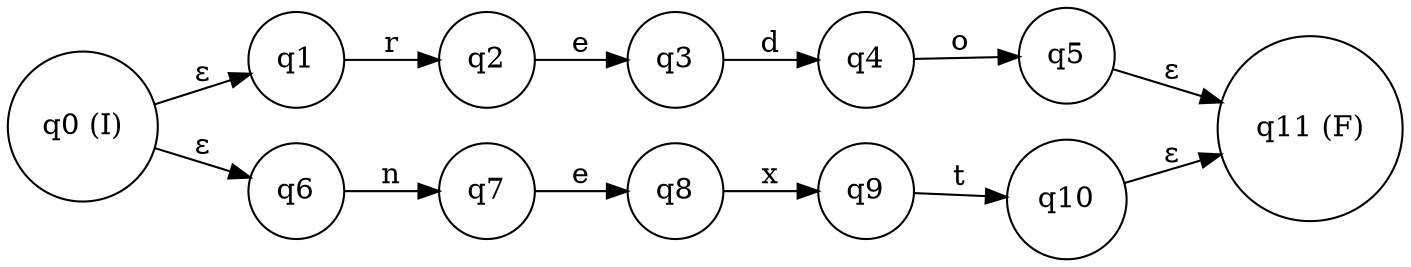 digraph finite_state_machine {
rankdir=LR;
node [shape = circle];
q0 [label="q0 (I)"];
q1 [label="q1"];
q2 [label="q2"];
q3 [label="q3"];
q4 [label="q4"];
q5 [label="q5"];
q6 [label="q6"];
q7 [label="q7"];
q8 [label="q8"];
q9 [label="q9"];
q10 [label="q10"];
q11 [label="q11 (F)"];
q0 -> q1 [label="ε"];
q1 -> q2 [label="r"];
q2 -> q3 [label="e"];
q3 -> q4 [label="d"];
q4 -> q5 [label="o"];
q0 -> q6 [label="ε"];
q6 -> q7 [label="n"];
q7 -> q8 [label="e"];
q8 -> q9 [label="x"];
q9 -> q10 [label="t"];
q5 -> q11 [label="ε"];
q10 -> q11 [label="ε"];
}